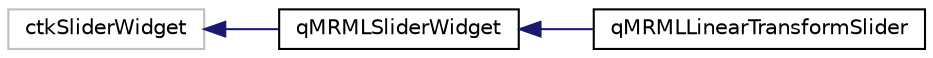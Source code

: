digraph "Graphical Class Hierarchy"
{
  bgcolor="transparent";
  edge [fontname="Helvetica",fontsize="10",labelfontname="Helvetica",labelfontsize="10"];
  node [fontname="Helvetica",fontsize="10",shape=record];
  rankdir="LR";
  Node988 [label="ctkSliderWidget",height=0.2,width=0.4,color="grey75"];
  Node988 -> Node0 [dir="back",color="midnightblue",fontsize="10",style="solid",fontname="Helvetica"];
  Node0 [label="qMRMLSliderWidget",height=0.2,width=0.4,color="black",URL="$classqMRMLSliderWidget.html",tooltip="Extend the ctkSliderWidget to integrate units support. "];
  Node0 -> Node1 [dir="back",color="midnightblue",fontsize="10",style="solid",fontname="Helvetica"];
  Node1 [label="qMRMLLinearTransformSlider",height=0.2,width=0.4,color="black",URL="$classqMRMLLinearTransformSlider.html"];
}
